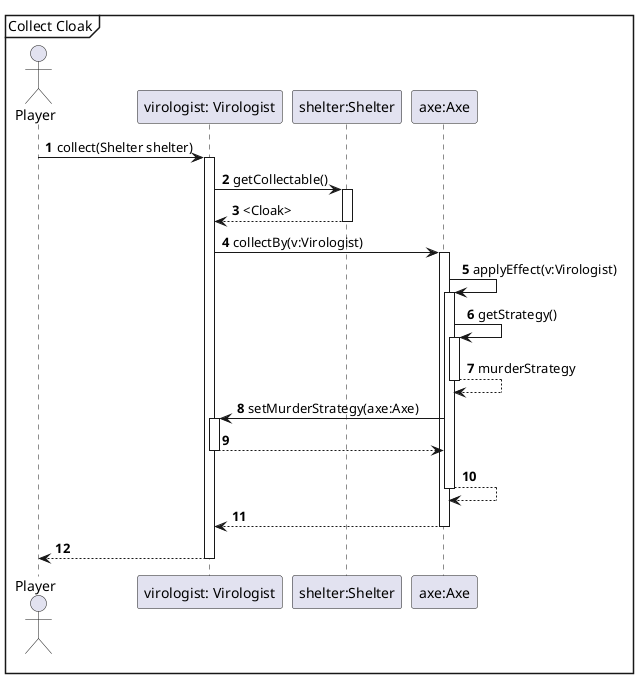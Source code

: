 @startuml
'https://plantuml.com/sequence-diagram

autonumber

mainframe Collect Cloak

actor Player

Player -> "virologist: Virologist": collect(Shelter shelter)
Activate "virologist: Virologist"

"virologist: Virologist" -> "shelter:Shelter": getCollectable()
Activate "shelter:Shelter"
"shelter:Shelter" --> "virologist: Virologist": <Cloak>
Deactivate "shelter:Shelter"

"virologist: Virologist" -> "axe:Axe": collectBy(v:Virologist)
Activate "axe:Axe"

"axe:Axe" -> "axe:Axe"++ : applyEffect(v:Virologist)

 "axe:Axe" -> "axe:Axe"++ : getStrategy()
 "axe:Axe" --> "axe:Axe"-- : murderStrategy

 "axe:Axe" -> "virologist: Virologist"++: setMurderStrategy(axe:Axe)
"virologist: Virologist" --> "axe:Axe"--



"axe:Axe" --> "axe:Axe"--


"axe:Axe" --> "virologist: Virologist"--


"virologist: Virologist" --> Player
Deactivate "virologist: Virologist"

@enduml